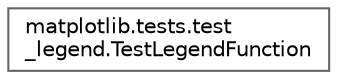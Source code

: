 digraph "Graphical Class Hierarchy"
{
 // LATEX_PDF_SIZE
  bgcolor="transparent";
  edge [fontname=Helvetica,fontsize=10,labelfontname=Helvetica,labelfontsize=10];
  node [fontname=Helvetica,fontsize=10,shape=box,height=0.2,width=0.4];
  rankdir="LR";
  Node0 [id="Node000000",label="matplotlib.tests.test\l_legend.TestLegendFunction",height=0.2,width=0.4,color="grey40", fillcolor="white", style="filled",URL="$d4/d73/classmatplotlib_1_1tests_1_1test__legend_1_1TestLegendFunction.html",tooltip=" "];
}
